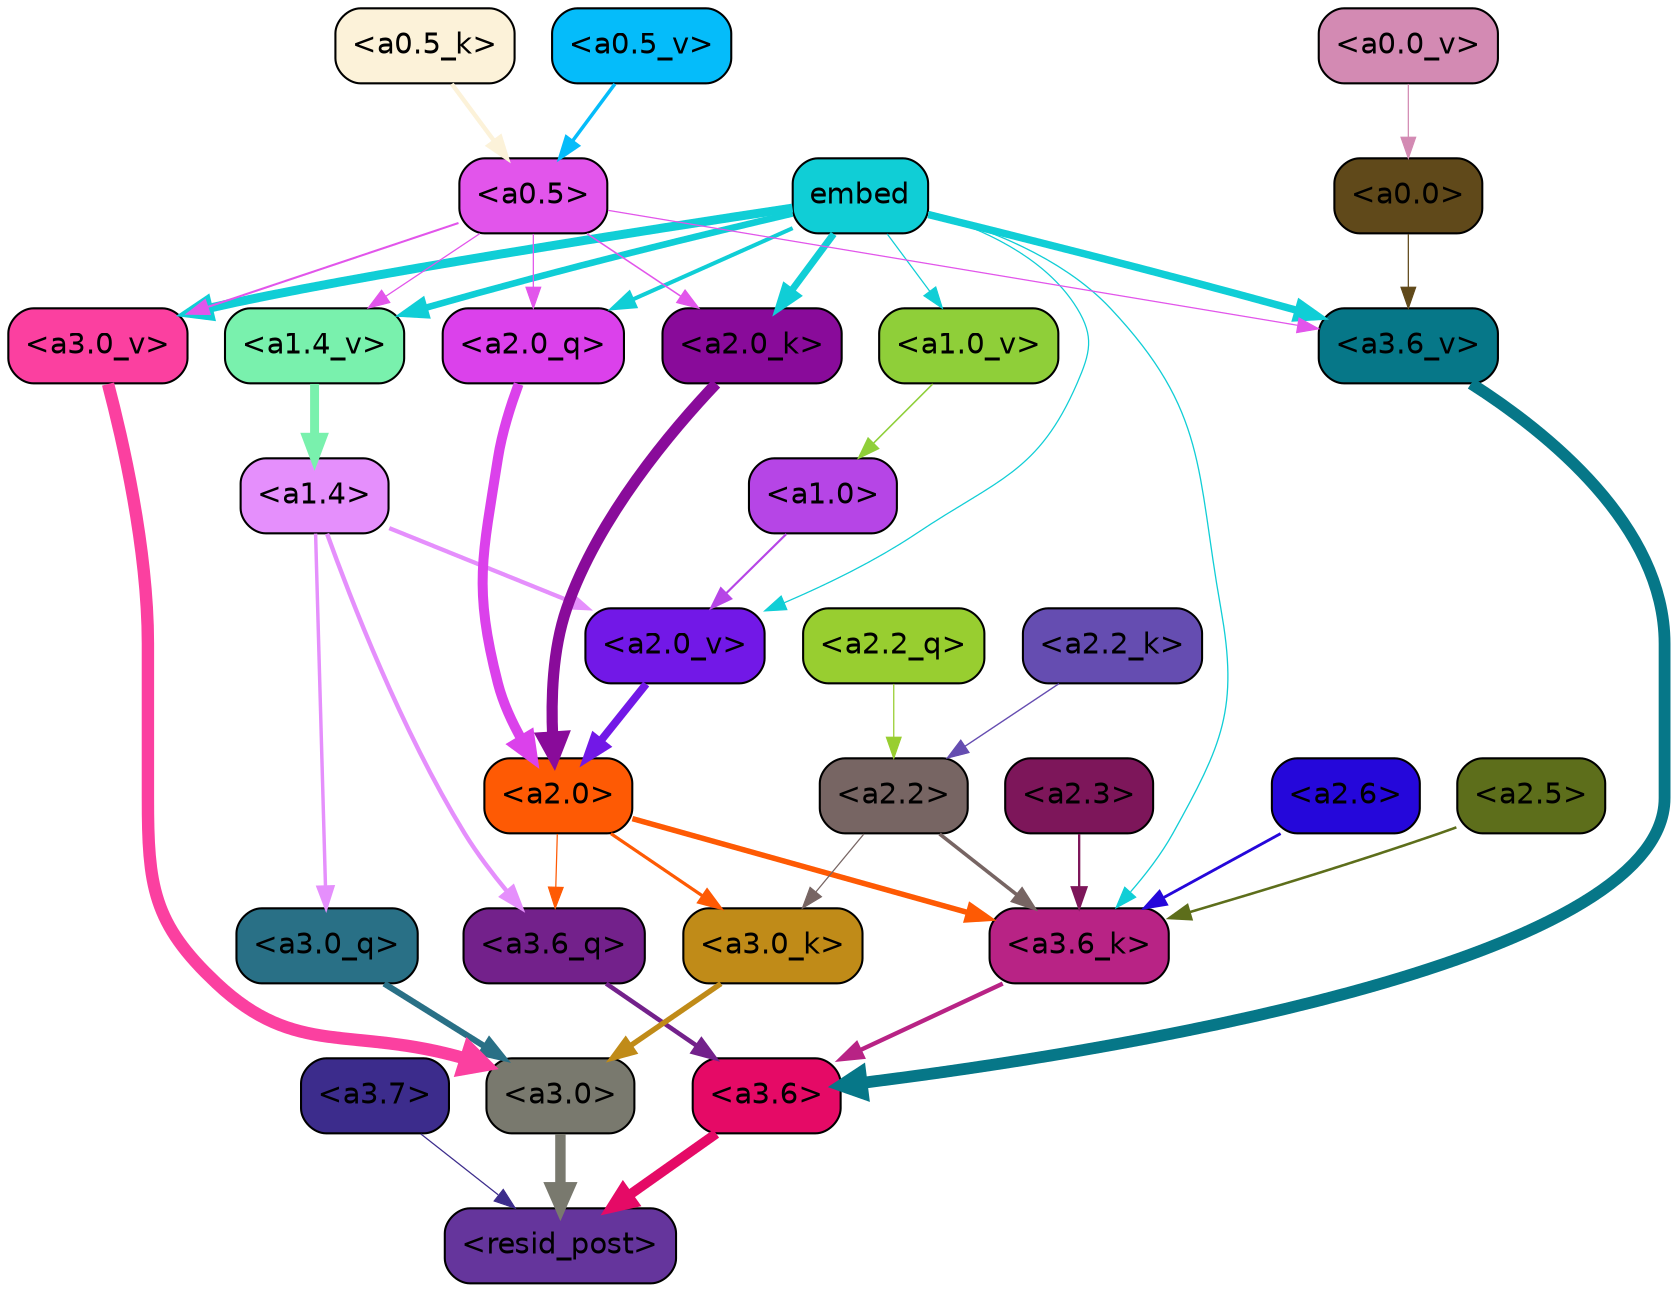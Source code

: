 strict digraph "" {
	graph [bgcolor=transparent,
		layout=dot,
		overlap=false,
		splines=true
	];
	"<a3.7>"	[color=black,
		fillcolor="#3c2c8c",
		fontname=Helvetica,
		shape=box,
		style="filled, rounded"];
	"<resid_post>"	[color=black,
		fillcolor="#65359c",
		fontname=Helvetica,
		shape=box,
		style="filled, rounded"];
	"<a3.7>" -> "<resid_post>"	[color="#3c2c8c",
		penwidth=0.6];
	"<a3.6>"	[color=black,
		fillcolor="#e50a66",
		fontname=Helvetica,
		shape=box,
		style="filled, rounded"];
	"<a3.6>" -> "<resid_post>"	[color="#e50a66",
		penwidth=4.748674273490906];
	"<a3.0>"	[color=black,
		fillcolor="#79796e",
		fontname=Helvetica,
		shape=box,
		style="filled, rounded"];
	"<a3.0>" -> "<resid_post>"	[color="#79796e",
		penwidth=5.004031300544739];
	"<a3.6_q>"	[color=black,
		fillcolor="#73218b",
		fontname=Helvetica,
		shape=box,
		style="filled, rounded"];
	"<a3.6_q>" -> "<a3.6>"	[color="#73218b",
		penwidth=2.1656854450702667];
	"<a3.0_q>"	[color=black,
		fillcolor="#297086",
		fontname=Helvetica,
		shape=box,
		style="filled, rounded"];
	"<a3.0_q>" -> "<a3.0>"	[color="#297086",
		penwidth=2.95696559548378];
	"<a3.6_k>"	[color=black,
		fillcolor="#b82385",
		fontname=Helvetica,
		shape=box,
		style="filled, rounded"];
	"<a3.6_k>" -> "<a3.6>"	[color="#b82385",
		penwidth=2.086437076330185];
	"<a3.0_k>"	[color=black,
		fillcolor="#c08b18",
		fontname=Helvetica,
		shape=box,
		style="filled, rounded"];
	"<a3.0_k>" -> "<a3.0>"	[color="#c08b18",
		penwidth=2.5988530814647675];
	"<a3.6_v>"	[color=black,
		fillcolor="#067788",
		fontname=Helvetica,
		shape=box,
		style="filled, rounded"];
	"<a3.6_v>" -> "<a3.6>"	[color="#067788",
		penwidth=5.669987380504608];
	"<a3.0_v>"	[color=black,
		fillcolor="#fb40a0",
		fontname=Helvetica,
		shape=box,
		style="filled, rounded"];
	"<a3.0_v>" -> "<a3.0>"	[color="#fb40a0",
		penwidth=5.9515902400016785];
	"<a2.0>"	[color=black,
		fillcolor="#fe5a04",
		fontname=Helvetica,
		shape=box,
		style="filled, rounded"];
	"<a2.0>" -> "<a3.6_q>"	[color="#fe5a04",
		penwidth=0.6];
	"<a2.0>" -> "<a3.6_k>"	[color="#fe5a04",
		penwidth=2.6423546075820923];
	"<a2.0>" -> "<a3.0_k>"	[color="#fe5a04",
		penwidth=1.5482127666473389];
	"<a1.4>"	[color=black,
		fillcolor="#e58ffc",
		fontname=Helvetica,
		shape=box,
		style="filled, rounded"];
	"<a1.4>" -> "<a3.6_q>"	[color="#e58ffc",
		penwidth=2.1035547256469727];
	"<a1.4>" -> "<a3.0_q>"	[color="#e58ffc",
		penwidth=1.6541699171066284];
	"<a2.0_v>"	[color=black,
		fillcolor="#7218e7",
		fontname=Helvetica,
		shape=box,
		style="filled, rounded"];
	"<a1.4>" -> "<a2.0_v>"	[color="#e58ffc",
		penwidth=2.048949420452118];
	"<a2.6>"	[color=black,
		fillcolor="#2507da",
		fontname=Helvetica,
		shape=box,
		style="filled, rounded"];
	"<a2.6>" -> "<a3.6_k>"	[color="#2507da",
		penwidth=1.3718644380569458];
	"<a2.5>"	[color=black,
		fillcolor="#5d6e1b",
		fontname=Helvetica,
		shape=box,
		style="filled, rounded"];
	"<a2.5>" -> "<a3.6_k>"	[color="#5d6e1b",
		penwidth=1.231603980064392];
	"<a2.3>"	[color=black,
		fillcolor="#7d165a",
		fontname=Helvetica,
		shape=box,
		style="filled, rounded"];
	"<a2.3>" -> "<a3.6_k>"	[color="#7d165a",
		penwidth=1.1117559671401978];
	"<a2.2>"	[color=black,
		fillcolor="#776563",
		fontname=Helvetica,
		shape=box,
		style="filled, rounded"];
	"<a2.2>" -> "<a3.6_k>"	[color="#776563",
		penwidth=1.7315057516098022];
	"<a2.2>" -> "<a3.0_k>"	[color="#776563",
		penwidth=0.6];
	embed	[color=black,
		fillcolor="#10ced6",
		fontname=Helvetica,
		shape=box,
		style="filled, rounded"];
	embed -> "<a3.6_k>"	[color="#10ced6",
		penwidth=0.6229734420776367];
	embed -> "<a3.6_v>"	[color="#10ced6",
		penwidth=3.56406831741333];
	embed -> "<a3.0_v>"	[color="#10ced6",
		penwidth=4.293717980384827];
	"<a2.0_q>"	[color=black,
		fillcolor="#db41eb",
		fontname=Helvetica,
		shape=box,
		style="filled, rounded"];
	embed -> "<a2.0_q>"	[color="#10ced6",
		penwidth=1.9479764699935913];
	"<a2.0_k>"	[color=black,
		fillcolor="#890b9a",
		fontname=Helvetica,
		shape=box,
		style="filled, rounded"];
	embed -> "<a2.0_k>"	[color="#10ced6",
		penwidth=3.348647713661194];
	embed -> "<a2.0_v>"	[color="#10ced6",
		penwidth=0.6];
	"<a1.4_v>"	[color=black,
		fillcolor="#79f1ad",
		fontname=Helvetica,
		shape=box,
		style="filled, rounded"];
	embed -> "<a1.4_v>"	[color="#10ced6",
		penwidth=3.1658360958099365];
	"<a1.0_v>"	[color=black,
		fillcolor="#8fcf39",
		fontname=Helvetica,
		shape=box,
		style="filled, rounded"];
	embed -> "<a1.0_v>"	[color="#10ced6",
		penwidth=0.6];
	"<a0.5>"	[color=black,
		fillcolor="#e255eb",
		fontname=Helvetica,
		shape=box,
		style="filled, rounded"];
	"<a0.5>" -> "<a3.6_v>"	[color="#e255eb",
		penwidth=0.6];
	"<a0.5>" -> "<a3.0_v>"	[color="#e255eb",
		penwidth=0.9916514158248901];
	"<a0.5>" -> "<a2.0_q>"	[color="#e255eb",
		penwidth=0.6];
	"<a0.5>" -> "<a2.0_k>"	[color="#e255eb",
		penwidth=0.7479127645492554];
	"<a0.5>" -> "<a1.4_v>"	[color="#e255eb",
		penwidth=0.6];
	"<a0.0>"	[color=black,
		fillcolor="#60491a",
		fontname=Helvetica,
		shape=box,
		style="filled, rounded"];
	"<a0.0>" -> "<a3.6_v>"	[color="#60491a",
		penwidth=0.6];
	"<a2.2_q>"	[color=black,
		fillcolor="#98ce30",
		fontname=Helvetica,
		shape=box,
		style="filled, rounded"];
	"<a2.2_q>" -> "<a2.2>"	[color="#98ce30",
		penwidth=0.6068362593650818];
	"<a2.0_q>" -> "<a2.0>"	[color="#db41eb",
		penwidth=4.801594913005829];
	"<a2.2_k>"	[color=black,
		fillcolor="#654db1",
		fontname=Helvetica,
		shape=box,
		style="filled, rounded"];
	"<a2.2_k>" -> "<a2.2>"	[color="#654db1",
		penwidth=0.6648573875427246];
	"<a2.0_k>" -> "<a2.0>"	[color="#890b9a",
		penwidth=5.364346981048584];
	"<a2.0_v>" -> "<a2.0>"	[color="#7218e7",
		penwidth=3.76983106136322];
	"<a1.0>"	[color=black,
		fillcolor="#b645e6",
		fontname=Helvetica,
		shape=box,
		style="filled, rounded"];
	"<a1.0>" -> "<a2.0_v>"	[color="#b645e6",
		penwidth=1.0333166718482971];
	"<a1.4_v>" -> "<a1.4>"	[color="#79f1ad",
		penwidth=4.295930981636047];
	"<a1.0_v>" -> "<a1.0>"	[color="#8fcf39",
		penwidth=0.7506231069564819];
	"<a0.5_k>"	[color=black,
		fillcolor="#fcf2d9",
		fontname=Helvetica,
		shape=box,
		style="filled, rounded"];
	"<a0.5_k>" -> "<a0.5>"	[color="#fcf2d9",
		penwidth=2.078277349472046];
	"<a0.5_v>"	[color=black,
		fillcolor="#05bcfa",
		fontname=Helvetica,
		shape=box,
		style="filled, rounded"];
	"<a0.5_v>" -> "<a0.5>"	[color="#05bcfa",
		penwidth=1.6795680522918701];
	"<a0.0_v>"	[color=black,
		fillcolor="#d38ab3",
		fontname=Helvetica,
		shape=box,
		style="filled, rounded"];
	"<a0.0_v>" -> "<a0.0>"	[color="#d38ab3",
		penwidth=0.6];
}
